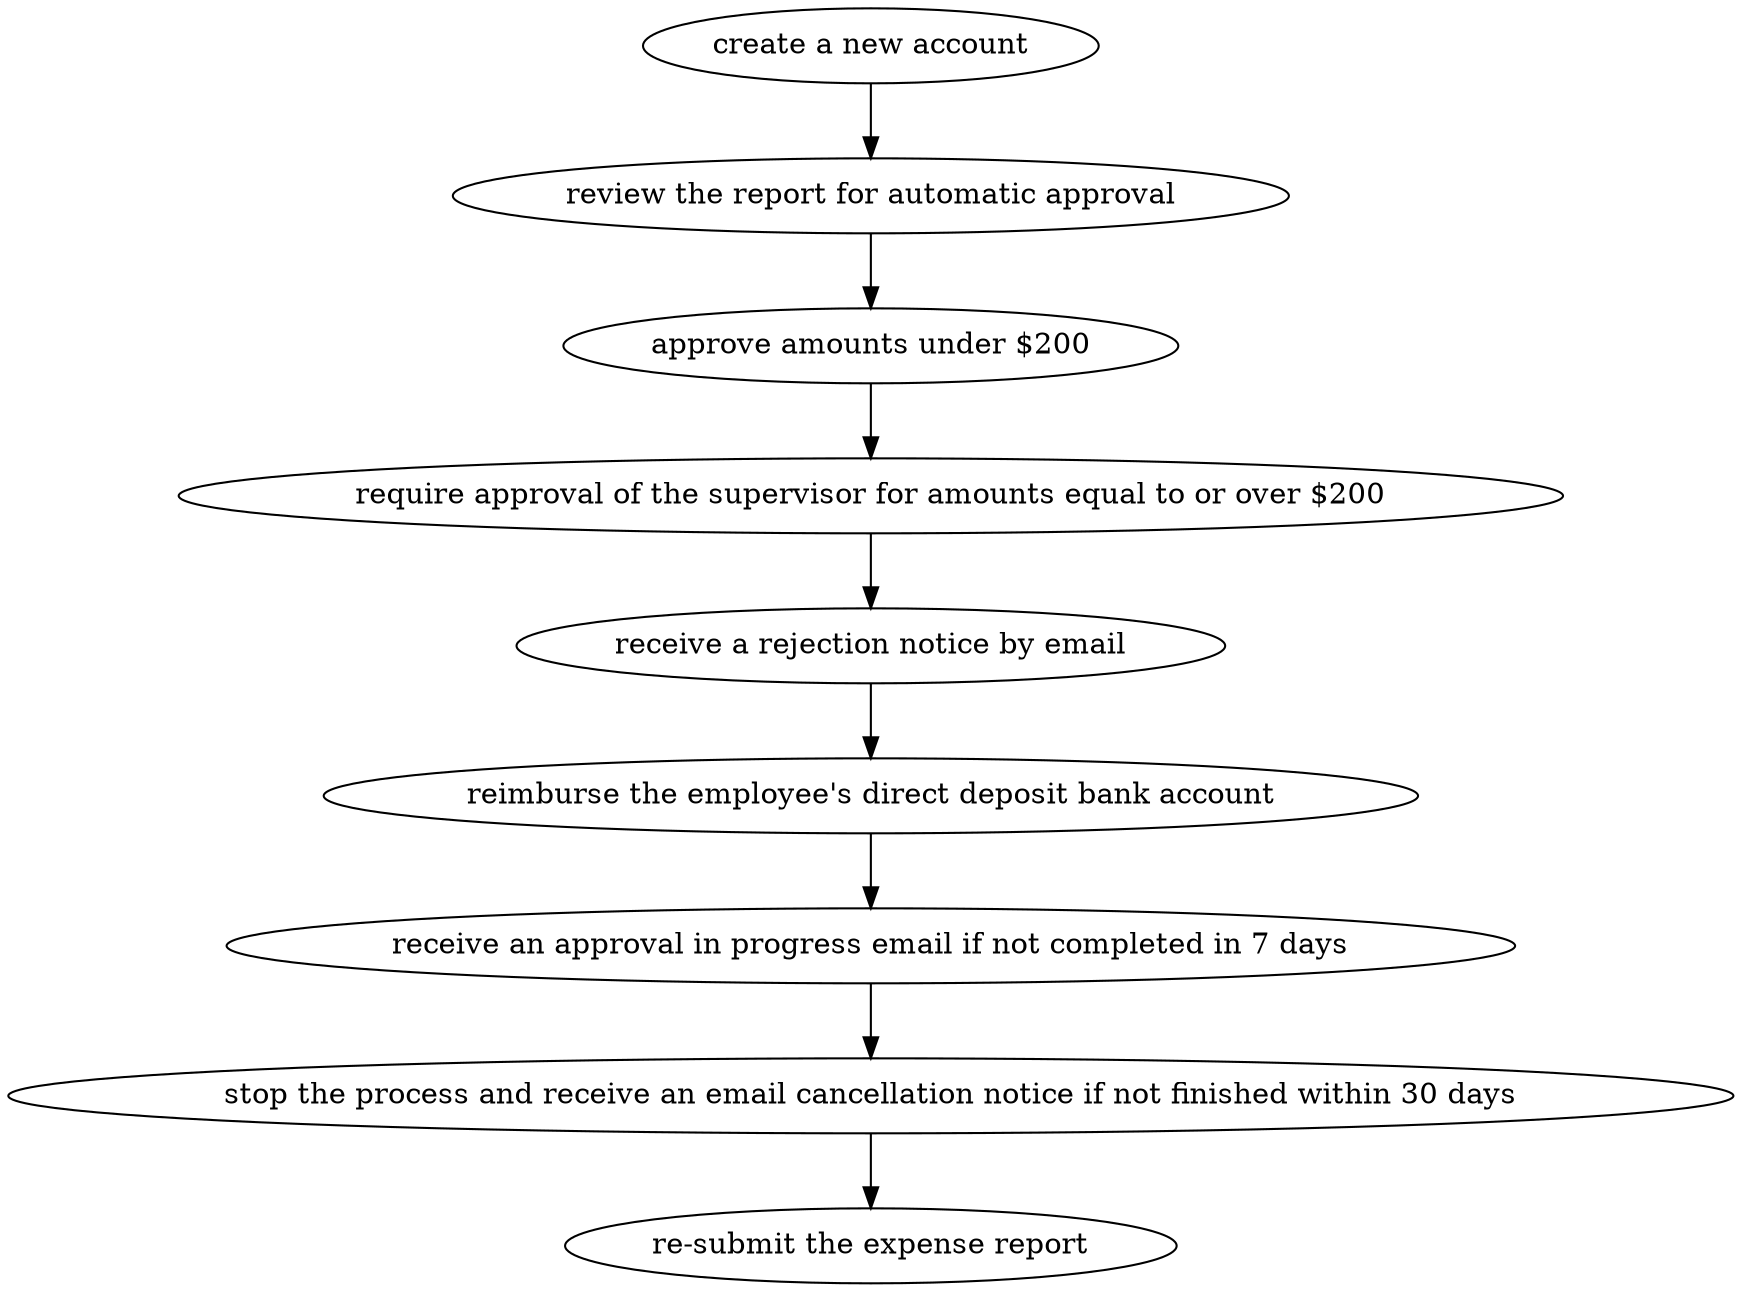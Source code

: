 strict digraph "doc-9.5" {
	graph [name="doc-9.5"];
	"create a new account"	[attrs="{'type': 'Activity', 'label': 'create a new account'}"];
	"review the report for automatic approval"	[attrs="{'type': 'Activity', 'label': 'review the report for automatic approval'}"];
	"create a new account" -> "review the report for automatic approval"	[attrs="{'type': 'flow', 'label': 'flow'}"];
	"approve amounts under $200"	[attrs="{'type': 'Activity', 'label': 'approve amounts under $200'}"];
	"review the report for automatic approval" -> "approve amounts under $200"	[attrs="{'type': 'flow', 'label': 'flow'}"];
	"require approval of the supervisor for amounts equal to or over $200"	[attrs="{'type': 'Activity', 'label': 'require approval of the supervisor for amounts equal to or over $200'}"];
	"approve amounts under $200" -> "require approval of the supervisor for amounts equal to or over $200"	[attrs="{'type': 'flow', 'label': 'flow'}"];
	"receive a rejection notice by email"	[attrs="{'type': 'Activity', 'label': 'receive a rejection notice by email'}"];
	"require approval of the supervisor for amounts equal to or over $200" -> "receive a rejection notice by email"	[attrs="{'type': 'flow', 'label': 'flow'}"];
	"reimburse the employee's direct deposit bank account"	[attrs="{'type': 'Activity', 'label': \"reimburse the employee's direct deposit bank account\"}"];
	"receive a rejection notice by email" -> "reimburse the employee's direct deposit bank account"	[attrs="{'type': 'flow', 'label': 'flow'}"];
	"receive an approval in progress email if not completed in 7 days"	[attrs="{'type': 'Activity', 'label': 'receive an approval in progress email if not completed in 7 days'}"];
	"reimburse the employee's direct deposit bank account" -> "receive an approval in progress email if not completed in 7 days"	[attrs="{'type': 'flow', 'label': 'flow'}"];
	"stop the process and receive an email cancellation notice if not finished within 30 days"	[attrs="{'type': 'Activity', 'label': 'stop the process and receive an email cancellation notice if not finished within 30 days'}"];
	"receive an approval in progress email if not completed in 7 days" -> "stop the process and receive an email cancellation notice if not finished within 30 days"	[attrs="{'type': 'flow', 'label': 'flow'}"];
	"re-submit the expense report"	[attrs="{'type': 'Activity', 'label': 're-submit the expense report'}"];
	"stop the process and receive an email cancellation notice if not finished within 30 days" -> "re-submit the expense report"	[attrs="{'type': 'flow', 'label': 'flow'}"];
}
